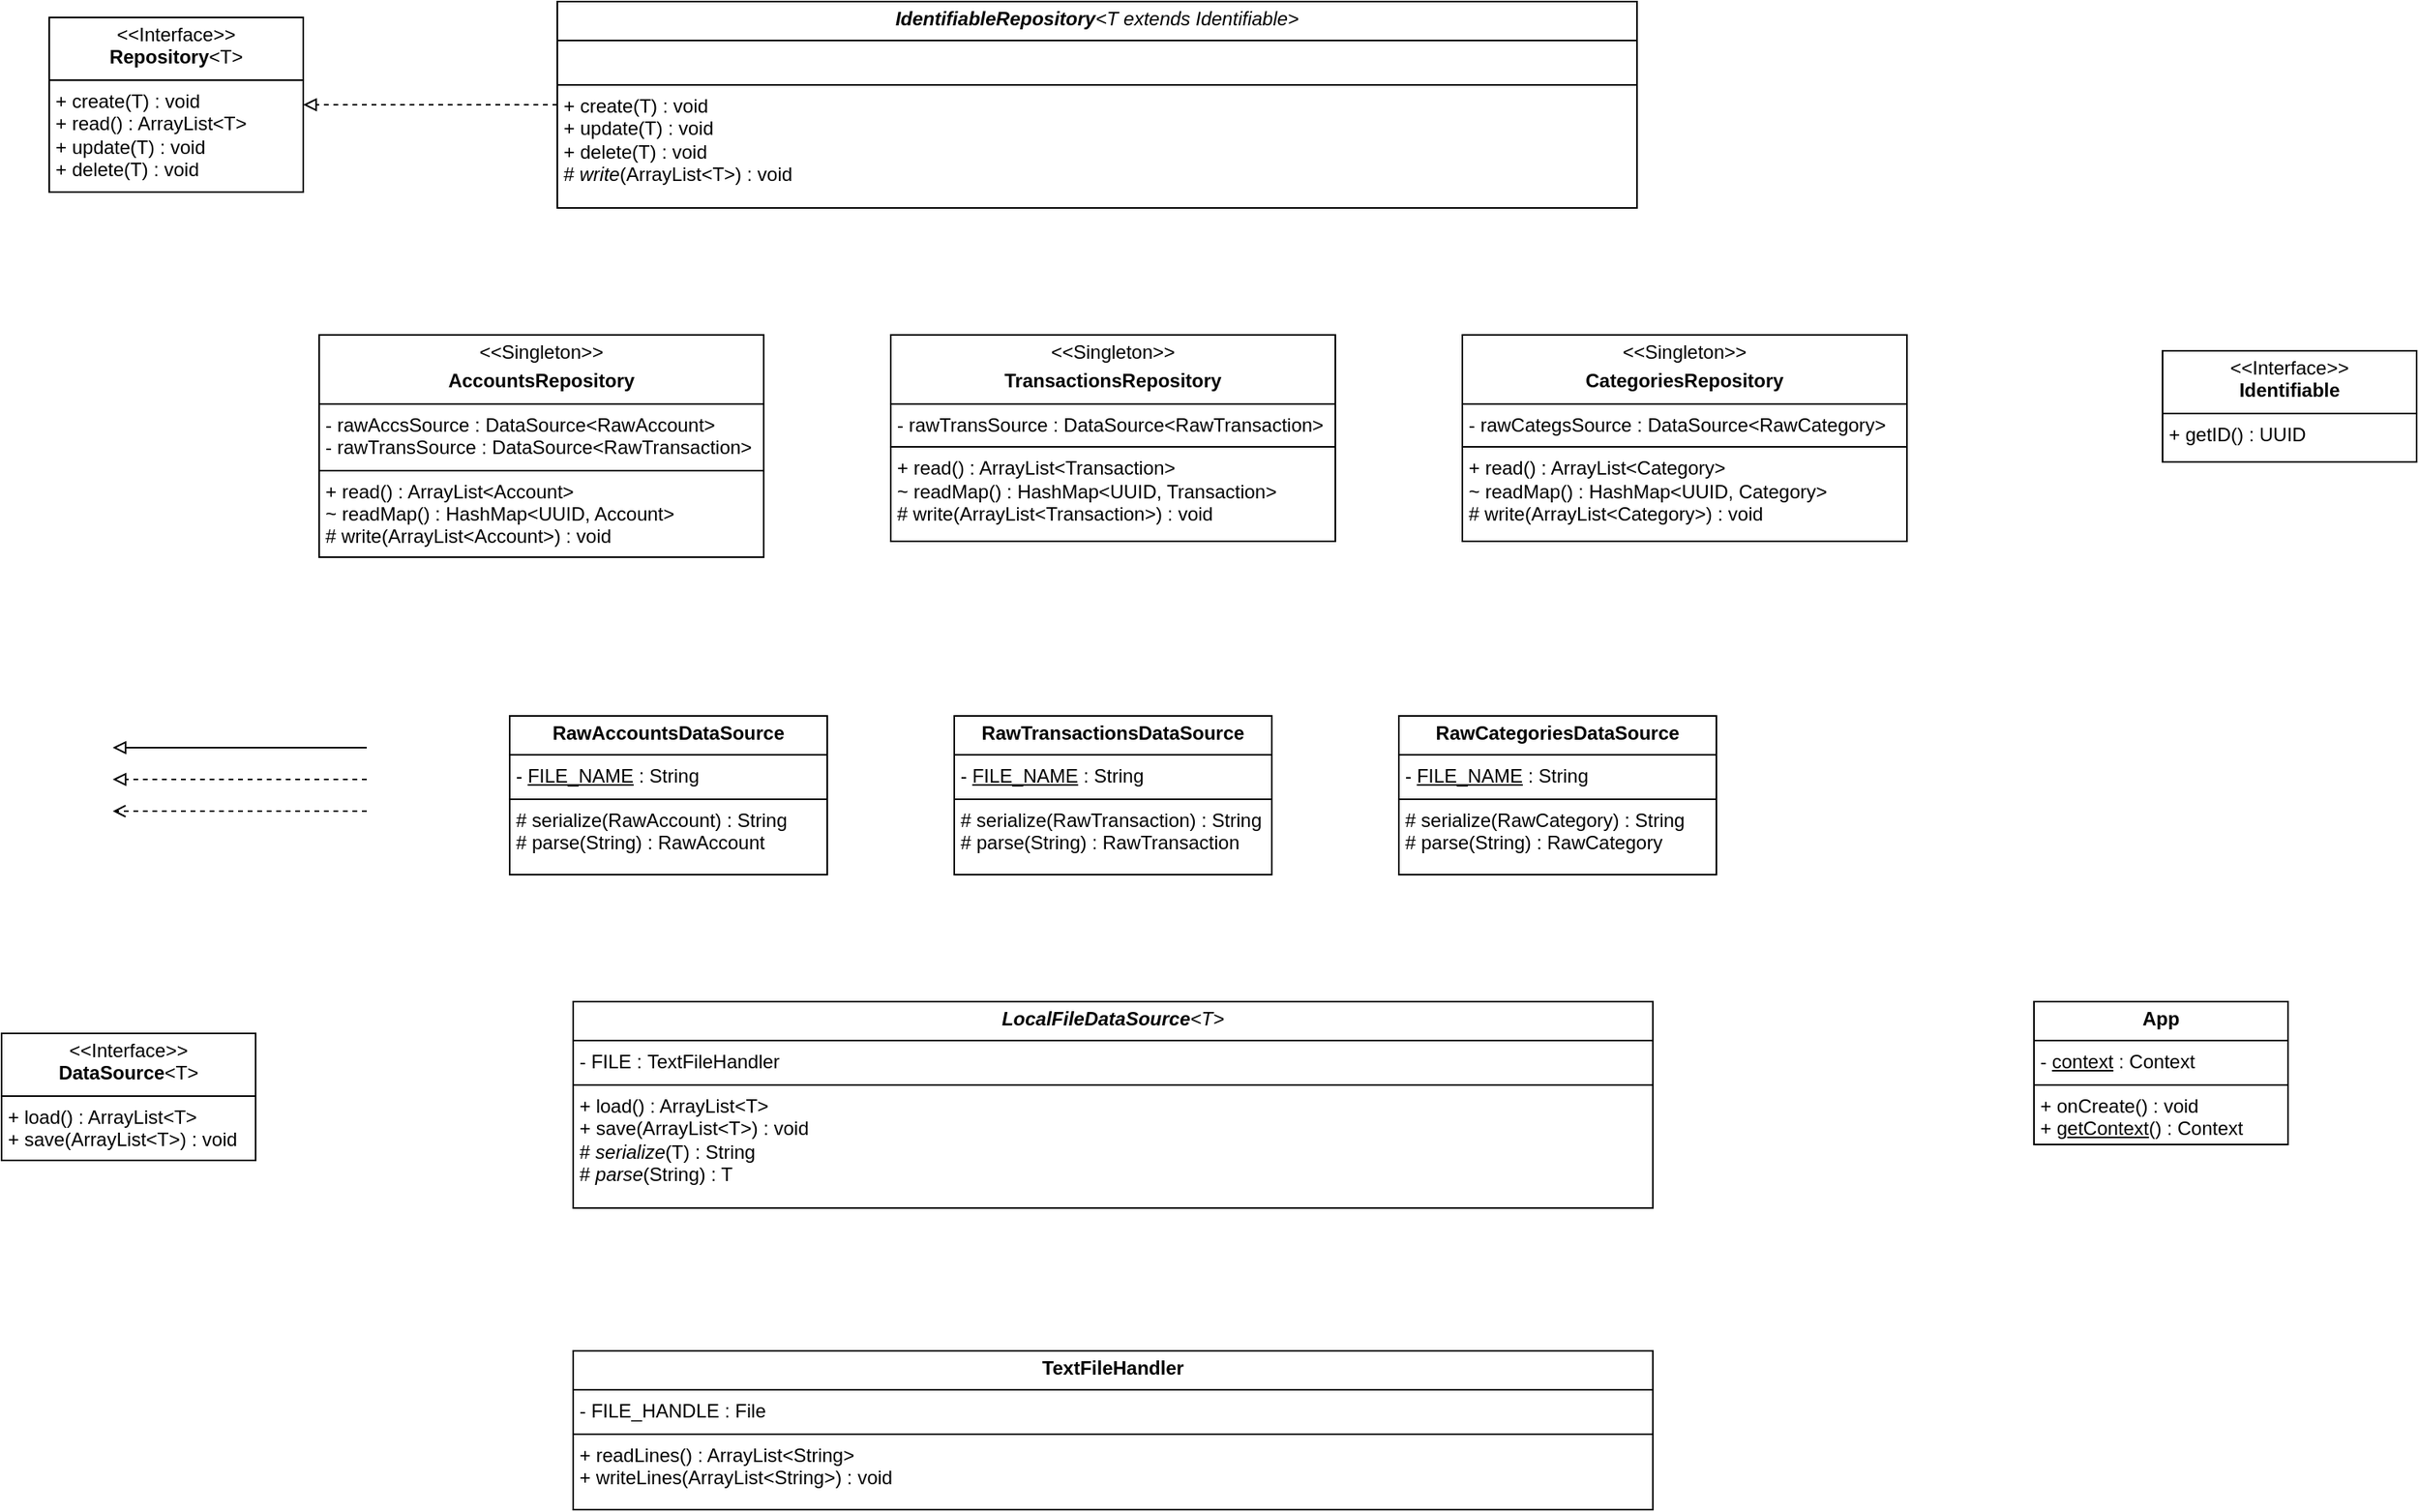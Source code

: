 <mxfile version="26.2.13">
  <diagram name="Page-1" id="6ukGMBzUbouidtLYa3Sw">
    <mxGraphModel dx="2180" dy="976" grid="1" gridSize="10" guides="1" tooltips="1" connect="1" arrows="1" fold="1" page="1" pageScale="1" pageWidth="827" pageHeight="1169" math="0" shadow="0">
      <root>
        <mxCell id="0" />
        <mxCell id="1" parent="0" />
        <mxCell id="Ca-HSD1cl0IYTj0no1Oc-2" value="&lt;p style=&quot;margin:0px;margin-top:4px;text-align:center;&quot;&gt;&lt;b&gt;RawAccountsDataSource&lt;/b&gt;&lt;/p&gt;&lt;hr size=&quot;1&quot; style=&quot;border-style:solid;&quot;&gt;&lt;p style=&quot;margin:0px;margin-left:4px;&quot;&gt;- &lt;u&gt;FILE_NAME&lt;/u&gt;&amp;nbsp;: String&lt;/p&gt;&lt;hr size=&quot;1&quot; style=&quot;border-style:solid;&quot;&gt;&lt;p style=&quot;margin: 0px 0px 0px 4px;&quot;&gt;#&lt;span style=&quot;background-color: transparent; color: light-dark(rgb(0, 0, 0), rgb(255, 255, 255));&quot;&gt;&amp;nbsp;&lt;/span&gt;&lt;span style=&quot;background-color: transparent; color: light-dark(rgb(0, 0, 0), rgb(255, 255, 255));&quot;&gt;serialize(RawAccount) : String&lt;/span&gt;&lt;/p&gt;&lt;p style=&quot;margin: 0px 0px 0px 4px;&quot;&gt;&lt;span style=&quot;background-color: transparent; color: light-dark(rgb(0, 0, 0), rgb(255, 255, 255));&quot;&gt;#&amp;nbsp;parse(String) :&amp;nbsp;&lt;/span&gt;&lt;span style=&quot;background-color: transparent; color: light-dark(rgb(0, 0, 0), rgb(255, 255, 255));&quot;&gt;RawAccount&lt;/span&gt;&lt;/p&gt;" style="verticalAlign=top;align=left;overflow=fill;html=1;whiteSpace=wrap;" vertex="1" parent="1">
          <mxGeometry x="-390" y="690" width="200" height="100" as="geometry" />
        </mxCell>
        <mxCell id="Ca-HSD1cl0IYTj0no1Oc-6" value="&lt;p style=&quot;margin:0px;margin-top:4px;text-align:center;&quot;&gt;&lt;b style=&quot;background-color: transparent; color: light-dark(rgb(0, 0, 0), rgb(255, 255, 255));&quot;&gt;&lt;i&gt;LocalFileDataSource&lt;/i&gt;&lt;/b&gt;&lt;span style=&quot;background-color: transparent; color: light-dark(rgb(0, 0, 0), rgb(255, 255, 255));&quot;&gt;&lt;i&gt;&amp;lt;T&amp;gt;&lt;/i&gt;&lt;/span&gt;&lt;/p&gt;&lt;hr size=&quot;1&quot; style=&quot;border-style:solid;&quot;&gt;&lt;p style=&quot;margin:0px;margin-left:4px;&quot;&gt;- FILE :&amp;nbsp;&lt;span style=&quot;background-color: transparent; color: light-dark(rgb(0, 0, 0), rgb(255, 255, 255));&quot;&gt;TextFileHandler&lt;/span&gt;&lt;/p&gt;&lt;hr size=&quot;1&quot; style=&quot;border-style:solid;&quot;&gt;&lt;p style=&quot;margin:0px;margin-left:4px;&quot;&gt;+ load() : ArrayList&amp;lt;T&amp;gt;&lt;br&gt;+ save(ArrayList&amp;lt;T&amp;gt;) : void&lt;/p&gt;&lt;p style=&quot;margin:0px;margin-left:4px;&quot;&gt;#&lt;span style=&quot;background-color: transparent; color: light-dark(rgb(0, 0, 0), rgb(255, 255, 255));&quot;&gt;&amp;nbsp;&lt;/span&gt;&lt;span style=&quot;background-color: transparent; color: light-dark(rgb(0, 0, 0), rgb(255, 255, 255));&quot;&gt;&lt;i&gt;serialize&lt;/i&gt;(T) : String&lt;/span&gt;&lt;/p&gt;&lt;p style=&quot;margin:0px;margin-left:4px;&quot;&gt;&lt;span style=&quot;background-color: transparent; color: light-dark(rgb(0, 0, 0), rgb(255, 255, 255));&quot;&gt;# &lt;i&gt;parse&lt;/i&gt;(String) : T&lt;/span&gt;&lt;/p&gt;" style="verticalAlign=top;align=left;overflow=fill;html=1;whiteSpace=wrap;" vertex="1" parent="1">
          <mxGeometry x="-350" y="870" width="680" height="130" as="geometry" />
        </mxCell>
        <mxCell id="Ca-HSD1cl0IYTj0no1Oc-7" value="&lt;p style=&quot;margin:0px;margin-top:4px;text-align:center;&quot;&gt;&lt;b&gt;TextFileHandler&lt;/b&gt;&lt;/p&gt;&lt;hr size=&quot;1&quot; style=&quot;border-style:solid;&quot;&gt;&lt;p style=&quot;margin:0px;margin-left:4px;&quot;&gt;- FILE_HANDLE : File&lt;/p&gt;&lt;hr size=&quot;1&quot; style=&quot;border-style:solid;&quot;&gt;&lt;p style=&quot;margin:0px;margin-left:4px;&quot;&gt;+ readLines() : ArrayList&amp;lt;String&amp;gt;&lt;/p&gt;&lt;p style=&quot;margin:0px;margin-left:4px;&quot;&gt;+ writeLines(&lt;span style=&quot;background-color: transparent; color: light-dark(rgb(0, 0, 0), rgb(255, 255, 255));&quot;&gt;ArrayList&amp;lt;String&amp;gt;&lt;/span&gt;&lt;span style=&quot;background-color: transparent; color: light-dark(rgb(0, 0, 0), rgb(255, 255, 255));&quot;&gt;) : void&lt;/span&gt;&lt;/p&gt;" style="verticalAlign=top;align=left;overflow=fill;html=1;whiteSpace=wrap;" vertex="1" parent="1">
          <mxGeometry x="-350" y="1090" width="680" height="100" as="geometry" />
        </mxCell>
        <mxCell id="Ca-HSD1cl0IYTj0no1Oc-8" value="&lt;p style=&quot;margin:0px;margin-top:4px;text-align:center;&quot;&gt;&amp;lt;&amp;lt;Interface&amp;gt;&amp;gt;&lt;br&gt;&lt;b&gt;Identifiable&lt;/b&gt;&lt;/p&gt;&lt;hr size=&quot;1&quot; style=&quot;border-style:solid;&quot;&gt;&lt;p style=&quot;margin:0px;margin-left:4px;&quot;&gt;+ getID() : UUID&lt;br&gt;&lt;/p&gt;" style="verticalAlign=top;align=left;overflow=fill;html=1;whiteSpace=wrap;" vertex="1" parent="1">
          <mxGeometry x="651" y="460" width="160" height="70" as="geometry" />
        </mxCell>
        <mxCell id="Ca-HSD1cl0IYTj0no1Oc-9" value="&lt;p style=&quot;margin:0px;margin-top:4px;text-align:center;&quot;&gt;&amp;lt;&amp;lt;Interface&amp;gt;&amp;gt;&lt;br&gt;&lt;b&gt;Repository&lt;/b&gt;&amp;lt;T&amp;gt;&lt;/p&gt;&lt;hr size=&quot;1&quot; style=&quot;border-style:solid;&quot;&gt;&lt;p style=&quot;margin:0px;margin-left:4px;&quot;&gt;+ create(T) : void&lt;br&gt;&lt;/p&gt;&lt;p style=&quot;margin:0px;margin-left:4px;&quot;&gt;+ read() : ArrayList&amp;lt;T&amp;gt;&lt;/p&gt;&lt;p style=&quot;margin:0px;margin-left:4px;&quot;&gt;+ update(T) : void&lt;/p&gt;&lt;p style=&quot;margin:0px;margin-left:4px;&quot;&gt;+ delete(T) : void&lt;/p&gt;" style="verticalAlign=top;align=left;overflow=fill;html=1;whiteSpace=wrap;" vertex="1" parent="1">
          <mxGeometry x="-680" y="250" width="160" height="110" as="geometry" />
        </mxCell>
        <mxCell id="Ca-HSD1cl0IYTj0no1Oc-11" value="&lt;p style=&quot;margin:0px;margin-top:4px;text-align:center;&quot;&gt;&amp;lt;&amp;lt;Interface&amp;gt;&amp;gt;&lt;br&gt;&lt;b&gt;DataSource&lt;/b&gt;&amp;lt;T&amp;gt;&lt;/p&gt;&lt;hr size=&quot;1&quot; style=&quot;border-style:solid;&quot;&gt;&lt;p style=&quot;margin:0px;margin-left:4px;&quot;&gt;&lt;span style=&quot;background-color: transparent; color: light-dark(rgb(0, 0, 0), rgb(255, 255, 255));&quot;&gt;+ load() : ArrayList&amp;lt;T&amp;gt;&lt;/span&gt;&lt;/p&gt;&lt;p style=&quot;margin:0px;margin-left:4px;&quot;&gt;+ save(&lt;span style=&quot;background-color: transparent; color: light-dark(rgb(0, 0, 0), rgb(255, 255, 255));&quot;&gt;ArrayList&amp;lt;T&amp;gt;&lt;/span&gt;&lt;span style=&quot;background-color: transparent; color: light-dark(rgb(0, 0, 0), rgb(255, 255, 255));&quot;&gt;) : void&lt;/span&gt;&lt;/p&gt;&lt;p style=&quot;margin:0px;margin-left:4px;&quot;&gt;&lt;br&gt;&lt;/p&gt;" style="verticalAlign=top;align=left;overflow=fill;html=1;whiteSpace=wrap;" vertex="1" parent="1">
          <mxGeometry x="-710" y="890" width="160" height="80" as="geometry" />
        </mxCell>
        <mxCell id="Ca-HSD1cl0IYTj0no1Oc-29" style="rounded=0;orthogonalLoop=1;jettySize=auto;html=1;exitX=0;exitY=0.5;exitDx=0;exitDy=0;entryX=1;entryY=0.5;entryDx=0;entryDy=0;endSize=6;strokeWidth=1;endArrow=block;endFill=0;" edge="1" parent="1">
          <mxGeometry relative="1" as="geometry">
            <mxPoint x="-480" y="710.0" as="sourcePoint" />
            <mxPoint x="-640" y="710.0" as="targetPoint" />
          </mxGeometry>
        </mxCell>
        <mxCell id="Ca-HSD1cl0IYTj0no1Oc-15" value="&lt;p style=&quot;margin:0px;margin-top:4px;text-align:center;&quot;&gt;&lt;i&gt;&lt;b&gt;IdentifiableRepository&lt;/b&gt;&amp;lt;T extends Identifiable&amp;gt;&lt;/i&gt;&lt;/p&gt;&lt;hr size=&quot;1&quot; style=&quot;border-style:solid;&quot;&gt;&lt;p style=&quot;margin:0px;margin-left:4px;&quot;&gt;&lt;br&gt;&lt;/p&gt;&lt;hr size=&quot;1&quot; style=&quot;border-style:solid;&quot;&gt;&lt;p style=&quot;margin: 0px 0px 0px 4px;&quot;&gt;+ create(T) : void&lt;br&gt;&lt;/p&gt;&lt;p style=&quot;margin: 0px 0px 0px 4px;&quot;&gt;&lt;span style=&quot;background-color: transparent; color: light-dark(rgb(0, 0, 0), rgb(255, 255, 255));&quot;&gt;+ update(T) : void&lt;/span&gt;&lt;/p&gt;&lt;p style=&quot;margin: 0px 0px 0px 4px;&quot;&gt;+ delete(T) : void&lt;/p&gt;&lt;p style=&quot;margin: 0px 0px 0px 4px;&quot;&gt;#&amp;nbsp;&lt;i&gt;write&lt;/i&gt;(ArrayList&amp;lt;T&amp;gt;) : void&lt;/p&gt;" style="verticalAlign=top;align=left;overflow=fill;html=1;whiteSpace=wrap;" vertex="1" parent="1">
          <mxGeometry x="-360" y="240" width="680" height="130" as="geometry" />
        </mxCell>
        <mxCell id="Ca-HSD1cl0IYTj0no1Oc-19" value="&lt;p style=&quot;margin:0px;margin-top:4px;text-align:center;&quot;&gt;&lt;b&gt;RawTransactionsDataSource&lt;/b&gt;&lt;/p&gt;&lt;hr size=&quot;1&quot; style=&quot;border-style:solid;&quot;&gt;&lt;p style=&quot;margin:0px;margin-left:4px;&quot;&gt;- &lt;u&gt;FILE_NAME&lt;/u&gt;&amp;nbsp;: String&lt;/p&gt;&lt;hr size=&quot;1&quot; style=&quot;border-style:solid;&quot;&gt;&lt;p style=&quot;margin: 0px 0px 0px 4px;&quot;&gt;#&lt;span style=&quot;background-color: transparent; color: light-dark(rgb(0, 0, 0), rgb(255, 255, 255));&quot;&gt;&amp;nbsp;&lt;/span&gt;&lt;span style=&quot;background-color: transparent; color: light-dark(rgb(0, 0, 0), rgb(255, 255, 255));&quot;&gt;serialize(RawTransaction) : String&lt;/span&gt;&lt;/p&gt;&lt;p style=&quot;margin: 0px 0px 0px 4px;&quot;&gt;&lt;span style=&quot;background-color: transparent; color: light-dark(rgb(0, 0, 0), rgb(255, 255, 255));&quot;&gt;#&amp;nbsp;parse(String) :&amp;nbsp;&lt;/span&gt;&lt;span style=&quot;background-color: transparent; color: light-dark(rgb(0, 0, 0), rgb(255, 255, 255));&quot;&gt;RawTransaction&lt;/span&gt;&lt;/p&gt;" style="verticalAlign=top;align=left;overflow=fill;html=1;whiteSpace=wrap;" vertex="1" parent="1">
          <mxGeometry x="-110" y="690" width="200" height="100" as="geometry" />
        </mxCell>
        <mxCell id="Ca-HSD1cl0IYTj0no1Oc-21" value="&lt;p style=&quot;margin:0px;margin-top:4px;text-align:center;&quot;&gt;&lt;b&gt;RawCategoriesDataSource&lt;/b&gt;&lt;/p&gt;&lt;hr size=&quot;1&quot; style=&quot;border-style:solid;&quot;&gt;&lt;p style=&quot;margin:0px;margin-left:4px;&quot;&gt;- &lt;u&gt;FILE_NAME&lt;/u&gt;&amp;nbsp;: String&lt;/p&gt;&lt;hr size=&quot;1&quot; style=&quot;border-style:solid;&quot;&gt;&lt;p style=&quot;margin: 0px 0px 0px 4px;&quot;&gt;#&lt;span style=&quot;background-color: transparent; color: light-dark(rgb(0, 0, 0), rgb(255, 255, 255));&quot;&gt;&amp;nbsp;&lt;/span&gt;&lt;span style=&quot;background-color: transparent; color: light-dark(rgb(0, 0, 0), rgb(255, 255, 255));&quot;&gt;serialize(RawCategory) : String&lt;/span&gt;&lt;/p&gt;&lt;p style=&quot;margin: 0px 0px 0px 4px;&quot;&gt;&lt;span style=&quot;background-color: transparent; color: light-dark(rgb(0, 0, 0), rgb(255, 255, 255));&quot;&gt;#&amp;nbsp;parse(String) :&amp;nbsp;&lt;/span&gt;&lt;span style=&quot;background-color: transparent; color: light-dark(rgb(0, 0, 0), rgb(255, 255, 255));&quot;&gt;RawCategory&lt;/span&gt;&lt;/p&gt;" style="verticalAlign=top;align=left;overflow=fill;html=1;whiteSpace=wrap;" vertex="1" parent="1">
          <mxGeometry x="170" y="690" width="200" height="100" as="geometry" />
        </mxCell>
        <mxCell id="Ca-HSD1cl0IYTj0no1Oc-22" value="&lt;p style=&quot;margin:0px;margin-top:4px;text-align:center;&quot;&gt;&amp;lt;&amp;lt;Singleton&amp;gt;&amp;gt;&lt;/p&gt;&lt;p style=&quot;margin:0px;margin-top:4px;text-align:center;&quot;&gt;&lt;b&gt;AccountsRepository&lt;/b&gt;&lt;/p&gt;&lt;hr size=&quot;1&quot; style=&quot;border-style:solid;&quot;&gt;&lt;p style=&quot;margin:0px;margin-left:4px;&quot;&gt;&lt;span style=&quot;background-color: transparent; color: light-dark(rgb(0, 0, 0), rgb(255, 255, 255));&quot;&gt;- rawAccsSource : DataSource&amp;lt;RawAccount&amp;gt;&lt;/span&gt;&lt;/p&gt;&lt;p style=&quot;margin:0px;margin-left:4px;&quot;&gt;-&amp;nbsp;rawTransSource :&amp;nbsp;DataSource&amp;lt;RawTransaction&amp;gt;&lt;/p&gt;&lt;hr size=&quot;1&quot; style=&quot;border-style:solid;&quot;&gt;&lt;p style=&quot;margin: 0px 0px 0px 4px;&quot;&gt;&lt;span style=&quot;background-color: transparent; color: light-dark(rgb(0, 0, 0), rgb(255, 255, 255));&quot;&gt;+ read() : ArrayList&amp;lt;Account&amp;gt;&lt;/span&gt;&lt;/p&gt;&lt;p style=&quot;margin: 0px 0px 0px 4px;&quot;&gt;~ readMap() :&amp;nbsp;HashMap&amp;lt;UUID, Account&amp;gt;&lt;/p&gt;&lt;p style=&quot;margin: 0px 0px 0px 4px;&quot;&gt;# write(&lt;span style=&quot;background-color: transparent; color: light-dark(rgb(0, 0, 0), rgb(255, 255, 255));&quot;&gt;ArrayList&amp;lt;Account&amp;gt;&lt;/span&gt;&lt;span style=&quot;background-color: transparent; color: light-dark(rgb(0, 0, 0), rgb(255, 255, 255));&quot;&gt;) : void&lt;/span&gt;&lt;/p&gt;&lt;div&gt;&lt;br&gt;&lt;/div&gt;" style="verticalAlign=top;align=left;overflow=fill;html=1;whiteSpace=wrap;" vertex="1" parent="1">
          <mxGeometry x="-510" y="450" width="280" height="140" as="geometry" />
        </mxCell>
        <mxCell id="Ca-HSD1cl0IYTj0no1Oc-26" value="&lt;p style=&quot;margin:0px;margin-top:4px;text-align:center;&quot;&gt;&lt;b&gt;App&lt;/b&gt;&lt;/p&gt;&lt;hr size=&quot;1&quot; style=&quot;border-style:solid;&quot;&gt;&lt;p style=&quot;margin:0px;margin-left:4px;&quot;&gt;- &lt;u&gt;context&lt;/u&gt;&amp;nbsp;: Context&lt;/p&gt;&lt;hr size=&quot;1&quot; style=&quot;border-style:solid;&quot;&gt;&lt;p style=&quot;margin:0px;margin-left:4px;&quot;&gt;+ onCreate() : void&lt;/p&gt;&lt;p style=&quot;margin:0px;margin-left:4px;&quot;&gt;+ &lt;u&gt;getContext&lt;/u&gt;() : Context&lt;/p&gt;" style="verticalAlign=top;align=left;overflow=fill;html=1;whiteSpace=wrap;" vertex="1" parent="1">
          <mxGeometry x="570" y="870" width="160" height="90" as="geometry" />
        </mxCell>
        <mxCell id="Ca-HSD1cl0IYTj0no1Oc-27" value="&lt;p style=&quot;margin:0px;margin-top:4px;text-align:center;&quot;&gt;&amp;lt;&amp;lt;Singleton&amp;gt;&amp;gt;&lt;/p&gt;&lt;p style=&quot;margin:0px;margin-top:4px;text-align:center;&quot;&gt;&lt;b&gt;CategoriesRepository&lt;/b&gt;&lt;/p&gt;&lt;hr size=&quot;1&quot; style=&quot;border-style:solid;&quot;&gt;&lt;p style=&quot;margin:0px;margin-left:4px;&quot;&gt;&lt;span style=&quot;background-color: transparent; color: light-dark(rgb(0, 0, 0), rgb(255, 255, 255));&quot;&gt;- rawCategsSource : DataSource&amp;lt;RawCategory&amp;gt;&lt;/span&gt;&lt;/p&gt;&lt;hr size=&quot;1&quot; style=&quot;border-style:solid;&quot;&gt;&lt;p style=&quot;margin: 0px 0px 0px 4px;&quot;&gt;&lt;span style=&quot;background-color: transparent; color: light-dark(rgb(0, 0, 0), rgb(255, 255, 255));&quot;&gt;+ read() : ArrayList&amp;lt;Category&amp;gt;&lt;/span&gt;&lt;/p&gt;&lt;p style=&quot;margin: 0px 0px 0px 4px;&quot;&gt;~ readMap() :&amp;nbsp;HashMap&amp;lt;UUID, Category&amp;gt;&lt;/p&gt;&lt;p style=&quot;margin: 0px 0px 0px 4px;&quot;&gt;# write(&lt;span style=&quot;background-color: transparent; color: light-dark(rgb(0, 0, 0), rgb(255, 255, 255));&quot;&gt;ArrayList&amp;lt;Category&amp;gt;&lt;/span&gt;&lt;span style=&quot;background-color: transparent; color: light-dark(rgb(0, 0, 0), rgb(255, 255, 255));&quot;&gt;) : void&lt;/span&gt;&lt;/p&gt;&lt;div&gt;&lt;br&gt;&lt;/div&gt;" style="verticalAlign=top;align=left;overflow=fill;html=1;whiteSpace=wrap;" vertex="1" parent="1">
          <mxGeometry x="210" y="450" width="280" height="130" as="geometry" />
        </mxCell>
        <mxCell id="Ca-HSD1cl0IYTj0no1Oc-28" value="&lt;p style=&quot;margin:0px;margin-top:4px;text-align:center;&quot;&gt;&amp;lt;&amp;lt;Singleton&amp;gt;&amp;gt;&lt;/p&gt;&lt;p style=&quot;margin:0px;margin-top:4px;text-align:center;&quot;&gt;&lt;b&gt;TransactionsRepository&lt;/b&gt;&lt;/p&gt;&lt;hr size=&quot;1&quot; style=&quot;border-style:solid;&quot;&gt;&lt;p style=&quot;margin:0px;margin-left:4px;&quot;&gt;-&amp;nbsp;rawTransSource :&amp;nbsp;DataSource&amp;lt;RawTransaction&amp;gt;&lt;/p&gt;&lt;hr size=&quot;1&quot; style=&quot;border-style:solid;&quot;&gt;&lt;p style=&quot;margin: 0px 0px 0px 4px;&quot;&gt;&lt;span style=&quot;background-color: transparent; color: light-dark(rgb(0, 0, 0), rgb(255, 255, 255));&quot;&gt;+ read() : ArrayList&amp;lt;Transaction&amp;gt;&lt;/span&gt;&lt;/p&gt;&lt;p style=&quot;margin: 0px 0px 0px 4px;&quot;&gt;~ readMap() :&amp;nbsp;HashMap&amp;lt;UUID, Transaction&amp;gt;&lt;/p&gt;&lt;p style=&quot;margin: 0px 0px 0px 4px;&quot;&gt;# write(&lt;span style=&quot;background-color: transparent; color: light-dark(rgb(0, 0, 0), rgb(255, 255, 255));&quot;&gt;ArrayList&amp;lt;&lt;/span&gt;Transaction&lt;span style=&quot;background-color: transparent; color: light-dark(rgb(0, 0, 0), rgb(255, 255, 255));&quot;&gt;&amp;gt;&lt;/span&gt;&lt;span style=&quot;background-color: transparent; color: light-dark(rgb(0, 0, 0), rgb(255, 255, 255));&quot;&gt;) : void&lt;/span&gt;&lt;/p&gt;&lt;div&gt;&lt;br&gt;&lt;/div&gt;" style="verticalAlign=top;align=left;overflow=fill;html=1;whiteSpace=wrap;" vertex="1" parent="1">
          <mxGeometry x="-150" y="450" width="280" height="130" as="geometry" />
        </mxCell>
        <mxCell id="Ca-HSD1cl0IYTj0no1Oc-30" style="rounded=0;orthogonalLoop=1;jettySize=auto;html=1;exitX=0;exitY=0.5;exitDx=0;exitDy=0;entryX=1;entryY=0.5;entryDx=0;entryDy=0;endSize=6;strokeWidth=1;endArrow=block;endFill=0;dashed=1;" edge="1" parent="1">
          <mxGeometry relative="1" as="geometry">
            <mxPoint x="-480" y="730.0" as="sourcePoint" />
            <mxPoint x="-640" y="730.0" as="targetPoint" />
          </mxGeometry>
        </mxCell>
        <mxCell id="Ca-HSD1cl0IYTj0no1Oc-31" style="rounded=0;orthogonalLoop=1;jettySize=auto;html=1;exitX=0;exitY=0.5;exitDx=0;exitDy=0;entryX=1;entryY=0.5;entryDx=0;entryDy=0;endSize=6;strokeWidth=1;endArrow=open;endFill=0;dashed=1;" edge="1" parent="1">
          <mxGeometry relative="1" as="geometry">
            <mxPoint x="-480" y="750.0" as="sourcePoint" />
            <mxPoint x="-640" y="750.0" as="targetPoint" />
          </mxGeometry>
        </mxCell>
        <mxCell id="Ca-HSD1cl0IYTj0no1Oc-32" style="rounded=0;orthogonalLoop=1;jettySize=auto;html=1;exitX=0;exitY=0.5;exitDx=0;exitDy=0;entryX=1;entryY=0.5;entryDx=0;entryDy=0;endSize=6;strokeWidth=1;endArrow=block;endFill=0;dashed=1;" edge="1" parent="1" source="Ca-HSD1cl0IYTj0no1Oc-15" target="Ca-HSD1cl0IYTj0no1Oc-9">
          <mxGeometry relative="1" as="geometry">
            <mxPoint x="-340" y="210.0" as="sourcePoint" />
            <mxPoint x="-500" y="210.0" as="targetPoint" />
          </mxGeometry>
        </mxCell>
      </root>
    </mxGraphModel>
  </diagram>
</mxfile>
